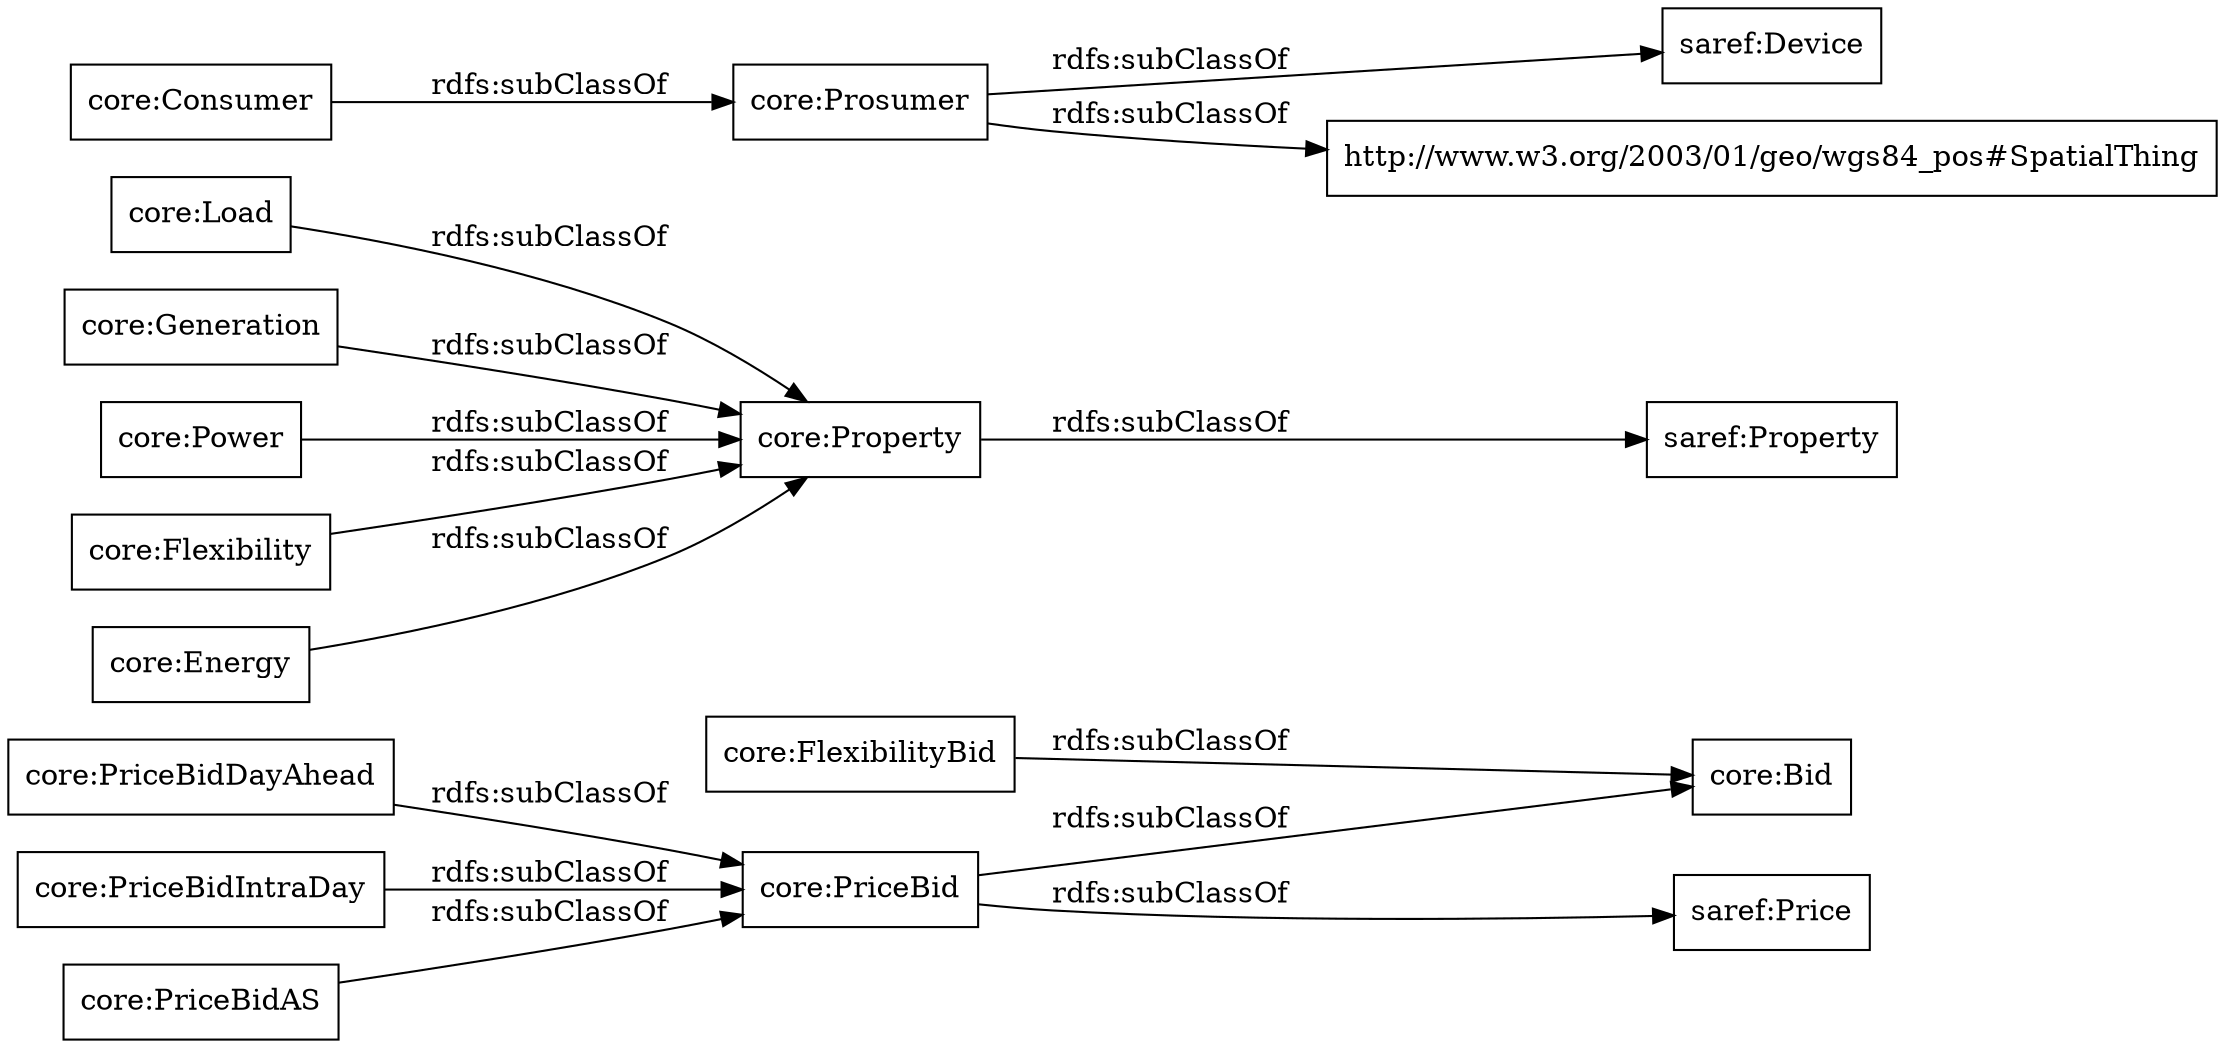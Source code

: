 digraph ar2dtool_diagram { 
rankdir=LR;
size="1000"
node [shape = rectangle, color="black"]; "core:PriceBid" "saref:Property" "core:Consumer" "core:Load" "core:PriceBidDayAhead" "core:Generation" "saref:Device" "core:PriceBidIntraDay" "core:Power" "core:Prosumer" "core:FlexibilityBid" "core:Flexibility" "http://www.w3.org/2003/01/geo/wgs84_pos#SpatialThing" "saref:Price" "core:Property" "core:PriceBidAS" "core:Energy" "core:Bid" ; /*classes style*/
	"core:Generation" -> "core:Property" [ label = "rdfs:subClassOf" ];
	"core:Flexibility" -> "core:Property" [ label = "rdfs:subClassOf" ];
	"core:FlexibilityBid" -> "core:Bid" [ label = "rdfs:subClassOf" ];
	"core:Energy" -> "core:Property" [ label = "rdfs:subClassOf" ];
	"core:PriceBidAS" -> "core:PriceBid" [ label = "rdfs:subClassOf" ];
	"core:PriceBidIntraDay" -> "core:PriceBid" [ label = "rdfs:subClassOf" ];
	"core:Power" -> "core:Property" [ label = "rdfs:subClassOf" ];
	"core:Prosumer" -> "saref:Device" [ label = "rdfs:subClassOf" ];
	"core:Prosumer" -> "http://www.w3.org/2003/01/geo/wgs84_pos#SpatialThing" [ label = "rdfs:subClassOf" ];
	"core:Property" -> "saref:Property" [ label = "rdfs:subClassOf" ];
	"core:PriceBid" -> "saref:Price" [ label = "rdfs:subClassOf" ];
	"core:PriceBid" -> "core:Bid" [ label = "rdfs:subClassOf" ];
	"core:Consumer" -> "core:Prosumer" [ label = "rdfs:subClassOf" ];
	"core:PriceBidDayAhead" -> "core:PriceBid" [ label = "rdfs:subClassOf" ];
	"core:Load" -> "core:Property" [ label = "rdfs:subClassOf" ];

}
